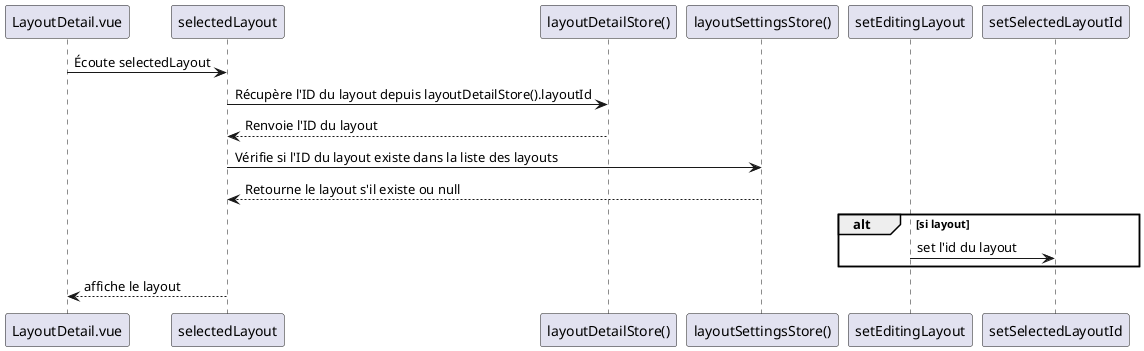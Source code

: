 @startuml
participant LayoutDetail.vue
participant selectedLayout
participant layoutDetailStore as "layoutDetailStore()"
participant layoutSettingsStore as "layoutSettingsStore()"
participant setEditingLayout

LayoutDetail.vue-> selectedLayout: Écoute selectedLayout
selectedLayout -> layoutDetailStore: Récupère l'ID du layout depuis layoutDetailStore().layoutId
layoutDetailStore --> selectedLayout: Renvoie l'ID du layout
selectedLayout -> layoutSettingsStore: Vérifie si l'ID du layout existe dans la liste des layouts
layoutSettingsStore --> selectedLayout: Retourne le layout s'il existe ou null
alt si layout
setEditingLayout -> setSelectedLayoutId: set l'id du layout
end

selectedLayout --> LayoutDetail.vue: affiche le layout
@enduml